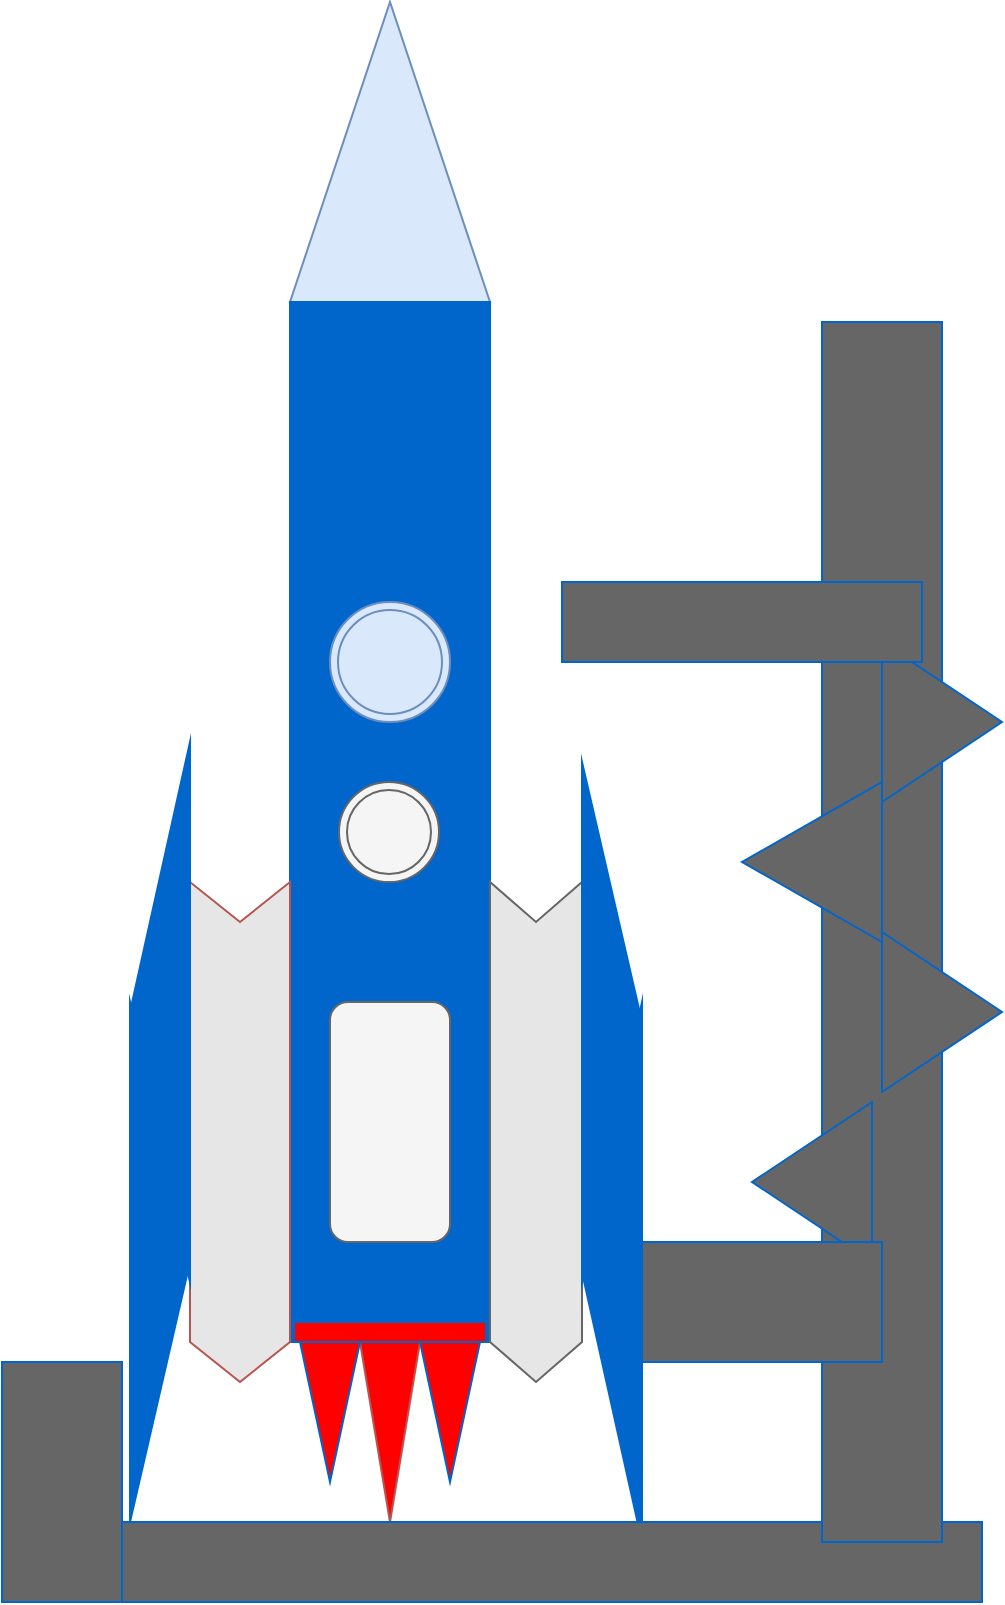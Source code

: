<mxfile version="14.0.1" type="github">
  <diagram id="ca9ZZW8Y5rZ-__sO0Lp7" name="第 1 页">
    <mxGraphModel dx="1426" dy="891" grid="1" gridSize="10" guides="1" tooltips="1" connect="1" arrows="1" fold="1" page="1" pageScale="1" pageWidth="827" pageHeight="1169" math="0" shadow="0">
      <root>
        <mxCell id="0" />
        <mxCell id="1" parent="0" />
        <mxCell id="TqGG68Q6wnh_f_dbYNKC-29" value="" style="triangle;whiteSpace=wrap;html=1;fillColor=#dae8fc;strokeColor=#6c8ebf;direction=north;" vertex="1" parent="1">
          <mxGeometry x="364" y="90" width="100" height="150" as="geometry" />
        </mxCell>
        <mxCell id="TqGG68Q6wnh_f_dbYNKC-31" value="" style="rounded=0;whiteSpace=wrap;html=1;direction=south;strokeColor=#0066CC;fillColor=#0066CC;" vertex="1" parent="1">
          <mxGeometry x="364" y="240" width="100" height="520" as="geometry" />
        </mxCell>
        <mxCell id="TqGG68Q6wnh_f_dbYNKC-35" value="" style="shape=step;perimeter=stepPerimeter;whiteSpace=wrap;html=1;fixedSize=1;direction=south;strokeColor=#b85450;fillColor=#E6E6E6;" vertex="1" parent="1">
          <mxGeometry x="314" y="530" width="50" height="250" as="geometry" />
        </mxCell>
        <mxCell id="TqGG68Q6wnh_f_dbYNKC-36" value="" style="ellipse;shape=doubleEllipse;whiteSpace=wrap;html=1;aspect=fixed;strokeColor=#6c8ebf;fillColor=#dae8fc;" vertex="1" parent="1">
          <mxGeometry x="384" y="390" width="60" height="60" as="geometry" />
        </mxCell>
        <mxCell id="TqGG68Q6wnh_f_dbYNKC-37" value="" style="triangle;whiteSpace=wrap;html=1;strokeColor=#0066CC;fillColor=#0066CC;direction=west;" vertex="1" parent="1">
          <mxGeometry x="284" y="460" width="30" height="270" as="geometry" />
        </mxCell>
        <mxCell id="TqGG68Q6wnh_f_dbYNKC-38" value="" style="shape=step;perimeter=stepPerimeter;whiteSpace=wrap;html=1;fixedSize=1;strokeColor=#666666;direction=south;fontColor=#333333;fillColor=#E6E6E6;" vertex="1" parent="1">
          <mxGeometry x="464" y="530" width="46" height="250" as="geometry" />
        </mxCell>
        <mxCell id="TqGG68Q6wnh_f_dbYNKC-39" value="" style="triangle;whiteSpace=wrap;html=1;strokeColor=#0066CC;fillColor=#0066CC;" vertex="1" parent="1">
          <mxGeometry x="284" y="590" width="30" height="260" as="geometry" />
        </mxCell>
        <mxCell id="TqGG68Q6wnh_f_dbYNKC-41" value="" style="triangle;whiteSpace=wrap;html=1;strokeColor=#0066CC;fillColor=#0066CC;direction=west;" vertex="1" parent="1">
          <mxGeometry x="510" y="590" width="30" height="270" as="geometry" />
        </mxCell>
        <mxCell id="TqGG68Q6wnh_f_dbYNKC-42" value="" style="triangle;whiteSpace=wrap;html=1;strokeColor=#0066CC;fillColor=#0066CC;" vertex="1" parent="1">
          <mxGeometry x="510" y="470" width="30" height="260" as="geometry" />
        </mxCell>
        <mxCell id="TqGG68Q6wnh_f_dbYNKC-43" value="" style="ellipse;shape=doubleEllipse;whiteSpace=wrap;html=1;aspect=fixed;strokeColor=#666666;fillColor=#f5f5f5;fontColor=#333333;" vertex="1" parent="1">
          <mxGeometry x="388.5" y="480" width="50" height="50" as="geometry" />
        </mxCell>
        <mxCell id="TqGG68Q6wnh_f_dbYNKC-44" value="" style="rounded=1;whiteSpace=wrap;html=1;strokeColor=#666666;fillColor=#f5f5f5;direction=south;fontColor=#333333;" vertex="1" parent="1">
          <mxGeometry x="384" y="590" width="60" height="120" as="geometry" />
        </mxCell>
        <mxCell id="TqGG68Q6wnh_f_dbYNKC-45" value="" style="triangle;whiteSpace=wrap;html=1;strokeColor=#b85450;direction=south;fillColor=#FF0000;" vertex="1" parent="1">
          <mxGeometry x="399" y="760" width="30" height="90" as="geometry" />
        </mxCell>
        <mxCell id="TqGG68Q6wnh_f_dbYNKC-46" value="" style="triangle;whiteSpace=wrap;html=1;strokeColor=#0066CC;fillColor=#FF0000;direction=south;" vertex="1" parent="1">
          <mxGeometry x="369" y="760" width="30" height="70" as="geometry" />
        </mxCell>
        <mxCell id="TqGG68Q6wnh_f_dbYNKC-47" value="" style="triangle;whiteSpace=wrap;html=1;strokeColor=#0066CC;fillColor=#FF0000;direction=south;" vertex="1" parent="1">
          <mxGeometry x="429" y="760" width="30" height="70" as="geometry" />
        </mxCell>
        <mxCell id="TqGG68Q6wnh_f_dbYNKC-48" value="" style="rounded=0;whiteSpace=wrap;html=1;strokeColor=#0066CC;fillColor=#FF0000;" vertex="1" parent="1">
          <mxGeometry x="366" y="750" width="96" height="10" as="geometry" />
        </mxCell>
        <mxCell id="TqGG68Q6wnh_f_dbYNKC-51" value="" style="rounded=0;whiteSpace=wrap;html=1;strokeColor=#0066CC;direction=south;fillColor=#666666;" vertex="1" parent="1">
          <mxGeometry x="250" y="850" width="460" height="40" as="geometry" />
        </mxCell>
        <mxCell id="TqGG68Q6wnh_f_dbYNKC-52" value="" style="rounded=0;whiteSpace=wrap;html=1;strokeColor=#0066CC;fillColor=#666666;direction=south;" vertex="1" parent="1">
          <mxGeometry x="630" y="250" width="60" height="610" as="geometry" />
        </mxCell>
        <mxCell id="TqGG68Q6wnh_f_dbYNKC-53" value="" style="triangle;whiteSpace=wrap;html=1;strokeColor=#0066CC;fillColor=#666666;" vertex="1" parent="1">
          <mxGeometry x="660" y="410" width="60" height="80" as="geometry" />
        </mxCell>
        <mxCell id="TqGG68Q6wnh_f_dbYNKC-54" value="" style="triangle;whiteSpace=wrap;html=1;strokeColor=#0066CC;fillColor=#666666;direction=west;" vertex="1" parent="1">
          <mxGeometry x="590" y="480" width="70" height="80" as="geometry" />
        </mxCell>
        <mxCell id="TqGG68Q6wnh_f_dbYNKC-55" value="" style="triangle;whiteSpace=wrap;html=1;strokeColor=#0066CC;fillColor=#666666;" vertex="1" parent="1">
          <mxGeometry x="660" y="555" width="60" height="80" as="geometry" />
        </mxCell>
        <mxCell id="TqGG68Q6wnh_f_dbYNKC-56" value="" style="triangle;whiteSpace=wrap;html=1;strokeColor=#0066CC;fillColor=#666666;direction=west;" vertex="1" parent="1">
          <mxGeometry x="595" y="640" width="60" height="80" as="geometry" />
        </mxCell>
        <mxCell id="TqGG68Q6wnh_f_dbYNKC-57" value="" style="rounded=0;whiteSpace=wrap;html=1;strokeColor=#0066CC;fillColor=#666666;" vertex="1" parent="1">
          <mxGeometry x="500" y="380" width="180" height="40" as="geometry" />
        </mxCell>
        <mxCell id="TqGG68Q6wnh_f_dbYNKC-61" value="" style="rounded=0;whiteSpace=wrap;html=1;strokeColor=#0066CC;fillColor=#666666;direction=south;" vertex="1" parent="1">
          <mxGeometry x="220" y="770" width="60" height="120" as="geometry" />
        </mxCell>
        <mxCell id="TqGG68Q6wnh_f_dbYNKC-62" value="" style="rounded=0;whiteSpace=wrap;html=1;strokeColor=#0066CC;fillColor=#666666;" vertex="1" parent="1">
          <mxGeometry x="540" y="710" width="120" height="60" as="geometry" />
        </mxCell>
      </root>
    </mxGraphModel>
  </diagram>
</mxfile>
